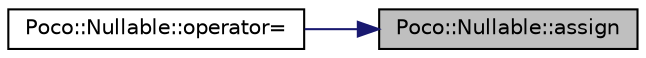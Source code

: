 digraph "Poco::Nullable::assign"
{
 // LATEX_PDF_SIZE
  edge [fontname="Helvetica",fontsize="10",labelfontname="Helvetica",labelfontsize="10"];
  node [fontname="Helvetica",fontsize="10",shape=record];
  rankdir="RL";
  Node1 [label="Poco::Nullable::assign",height=0.2,width=0.4,color="black", fillcolor="grey75", style="filled", fontcolor="black",tooltip="Assigns a value to the Nullable."];
  Node1 -> Node2 [dir="back",color="midnightblue",fontsize="10",style="solid"];
  Node2 [label="Poco::Nullable::operator=",height=0.2,width=0.4,color="black", fillcolor="white", style="filled",URL="$classPoco_1_1Nullable.html#a79cff7048eec964c0ddcd8bb3de32dd2",tooltip="Assigns a value to the Nullable."];
}
